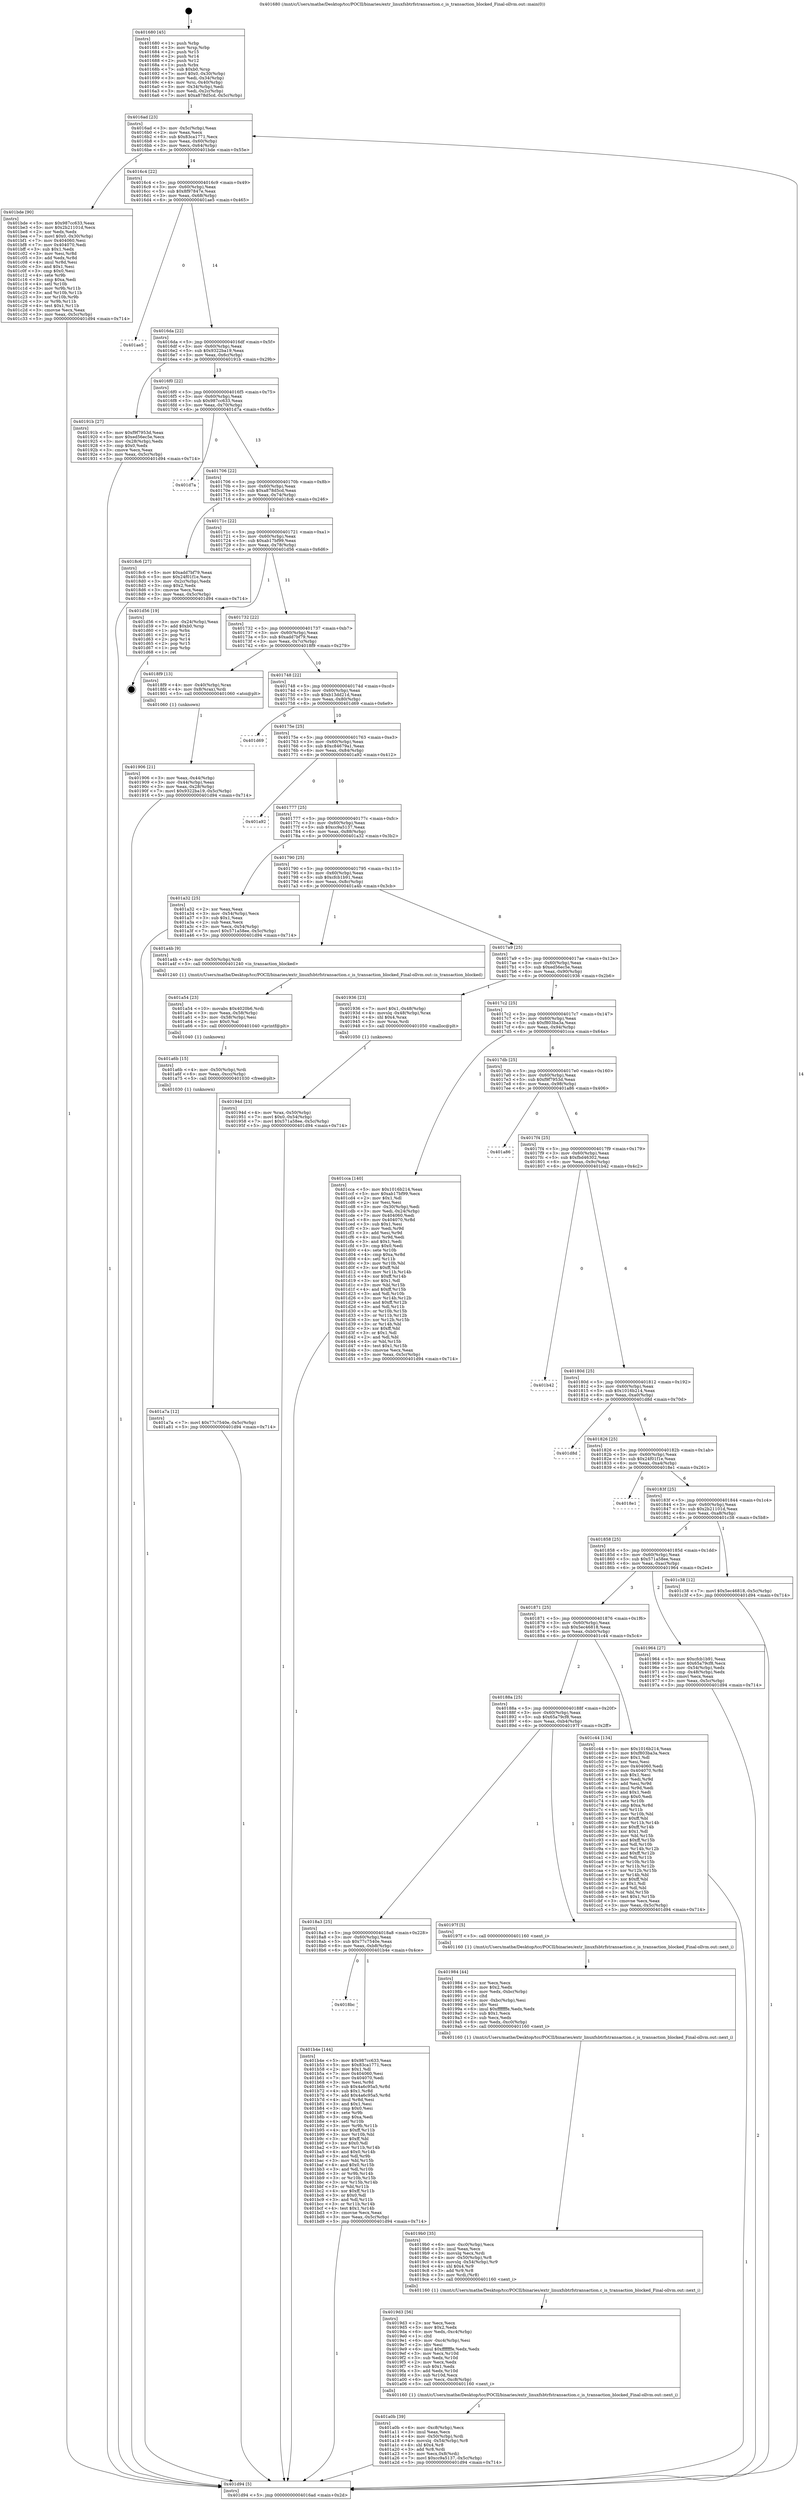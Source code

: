 digraph "0x401680" {
  label = "0x401680 (/mnt/c/Users/mathe/Desktop/tcc/POCII/binaries/extr_linuxfsbtrfstransaction.c_is_transaction_blocked_Final-ollvm.out::main(0))"
  labelloc = "t"
  node[shape=record]

  Entry [label="",width=0.3,height=0.3,shape=circle,fillcolor=black,style=filled]
  "0x4016ad" [label="{
     0x4016ad [23]\l
     | [instrs]\l
     &nbsp;&nbsp;0x4016ad \<+3\>: mov -0x5c(%rbp),%eax\l
     &nbsp;&nbsp;0x4016b0 \<+2\>: mov %eax,%ecx\l
     &nbsp;&nbsp;0x4016b2 \<+6\>: sub $0x83ca1771,%ecx\l
     &nbsp;&nbsp;0x4016b8 \<+3\>: mov %eax,-0x60(%rbp)\l
     &nbsp;&nbsp;0x4016bb \<+3\>: mov %ecx,-0x64(%rbp)\l
     &nbsp;&nbsp;0x4016be \<+6\>: je 0000000000401bde \<main+0x55e\>\l
  }"]
  "0x401bde" [label="{
     0x401bde [90]\l
     | [instrs]\l
     &nbsp;&nbsp;0x401bde \<+5\>: mov $0x987cc633,%eax\l
     &nbsp;&nbsp;0x401be3 \<+5\>: mov $0x2b21101d,%ecx\l
     &nbsp;&nbsp;0x401be8 \<+2\>: xor %edx,%edx\l
     &nbsp;&nbsp;0x401bea \<+7\>: movl $0x0,-0x30(%rbp)\l
     &nbsp;&nbsp;0x401bf1 \<+7\>: mov 0x404060,%esi\l
     &nbsp;&nbsp;0x401bf8 \<+7\>: mov 0x404070,%edi\l
     &nbsp;&nbsp;0x401bff \<+3\>: sub $0x1,%edx\l
     &nbsp;&nbsp;0x401c02 \<+3\>: mov %esi,%r8d\l
     &nbsp;&nbsp;0x401c05 \<+3\>: add %edx,%r8d\l
     &nbsp;&nbsp;0x401c08 \<+4\>: imul %r8d,%esi\l
     &nbsp;&nbsp;0x401c0c \<+3\>: and $0x1,%esi\l
     &nbsp;&nbsp;0x401c0f \<+3\>: cmp $0x0,%esi\l
     &nbsp;&nbsp;0x401c12 \<+4\>: sete %r9b\l
     &nbsp;&nbsp;0x401c16 \<+3\>: cmp $0xa,%edi\l
     &nbsp;&nbsp;0x401c19 \<+4\>: setl %r10b\l
     &nbsp;&nbsp;0x401c1d \<+3\>: mov %r9b,%r11b\l
     &nbsp;&nbsp;0x401c20 \<+3\>: and %r10b,%r11b\l
     &nbsp;&nbsp;0x401c23 \<+3\>: xor %r10b,%r9b\l
     &nbsp;&nbsp;0x401c26 \<+3\>: or %r9b,%r11b\l
     &nbsp;&nbsp;0x401c29 \<+4\>: test $0x1,%r11b\l
     &nbsp;&nbsp;0x401c2d \<+3\>: cmovne %ecx,%eax\l
     &nbsp;&nbsp;0x401c30 \<+3\>: mov %eax,-0x5c(%rbp)\l
     &nbsp;&nbsp;0x401c33 \<+5\>: jmp 0000000000401d94 \<main+0x714\>\l
  }"]
  "0x4016c4" [label="{
     0x4016c4 [22]\l
     | [instrs]\l
     &nbsp;&nbsp;0x4016c4 \<+5\>: jmp 00000000004016c9 \<main+0x49\>\l
     &nbsp;&nbsp;0x4016c9 \<+3\>: mov -0x60(%rbp),%eax\l
     &nbsp;&nbsp;0x4016cc \<+5\>: sub $0x8f97847e,%eax\l
     &nbsp;&nbsp;0x4016d1 \<+3\>: mov %eax,-0x68(%rbp)\l
     &nbsp;&nbsp;0x4016d4 \<+6\>: je 0000000000401ae5 \<main+0x465\>\l
  }"]
  Exit [label="",width=0.3,height=0.3,shape=circle,fillcolor=black,style=filled,peripheries=2]
  "0x401ae5" [label="{
     0x401ae5\l
  }", style=dashed]
  "0x4016da" [label="{
     0x4016da [22]\l
     | [instrs]\l
     &nbsp;&nbsp;0x4016da \<+5\>: jmp 00000000004016df \<main+0x5f\>\l
     &nbsp;&nbsp;0x4016df \<+3\>: mov -0x60(%rbp),%eax\l
     &nbsp;&nbsp;0x4016e2 \<+5\>: sub $0x9322ba19,%eax\l
     &nbsp;&nbsp;0x4016e7 \<+3\>: mov %eax,-0x6c(%rbp)\l
     &nbsp;&nbsp;0x4016ea \<+6\>: je 000000000040191b \<main+0x29b\>\l
  }"]
  "0x4018bc" [label="{
     0x4018bc\l
  }", style=dashed]
  "0x40191b" [label="{
     0x40191b [27]\l
     | [instrs]\l
     &nbsp;&nbsp;0x40191b \<+5\>: mov $0xf9f7953d,%eax\l
     &nbsp;&nbsp;0x401920 \<+5\>: mov $0xed56ec5e,%ecx\l
     &nbsp;&nbsp;0x401925 \<+3\>: mov -0x28(%rbp),%edx\l
     &nbsp;&nbsp;0x401928 \<+3\>: cmp $0x0,%edx\l
     &nbsp;&nbsp;0x40192b \<+3\>: cmove %ecx,%eax\l
     &nbsp;&nbsp;0x40192e \<+3\>: mov %eax,-0x5c(%rbp)\l
     &nbsp;&nbsp;0x401931 \<+5\>: jmp 0000000000401d94 \<main+0x714\>\l
  }"]
  "0x4016f0" [label="{
     0x4016f0 [22]\l
     | [instrs]\l
     &nbsp;&nbsp;0x4016f0 \<+5\>: jmp 00000000004016f5 \<main+0x75\>\l
     &nbsp;&nbsp;0x4016f5 \<+3\>: mov -0x60(%rbp),%eax\l
     &nbsp;&nbsp;0x4016f8 \<+5\>: sub $0x987cc633,%eax\l
     &nbsp;&nbsp;0x4016fd \<+3\>: mov %eax,-0x70(%rbp)\l
     &nbsp;&nbsp;0x401700 \<+6\>: je 0000000000401d7a \<main+0x6fa\>\l
  }"]
  "0x401b4e" [label="{
     0x401b4e [144]\l
     | [instrs]\l
     &nbsp;&nbsp;0x401b4e \<+5\>: mov $0x987cc633,%eax\l
     &nbsp;&nbsp;0x401b53 \<+5\>: mov $0x83ca1771,%ecx\l
     &nbsp;&nbsp;0x401b58 \<+2\>: mov $0x1,%dl\l
     &nbsp;&nbsp;0x401b5a \<+7\>: mov 0x404060,%esi\l
     &nbsp;&nbsp;0x401b61 \<+7\>: mov 0x404070,%edi\l
     &nbsp;&nbsp;0x401b68 \<+3\>: mov %esi,%r8d\l
     &nbsp;&nbsp;0x401b6b \<+7\>: sub $0x4a6c95a5,%r8d\l
     &nbsp;&nbsp;0x401b72 \<+4\>: sub $0x1,%r8d\l
     &nbsp;&nbsp;0x401b76 \<+7\>: add $0x4a6c95a5,%r8d\l
     &nbsp;&nbsp;0x401b7d \<+4\>: imul %r8d,%esi\l
     &nbsp;&nbsp;0x401b81 \<+3\>: and $0x1,%esi\l
     &nbsp;&nbsp;0x401b84 \<+3\>: cmp $0x0,%esi\l
     &nbsp;&nbsp;0x401b87 \<+4\>: sete %r9b\l
     &nbsp;&nbsp;0x401b8b \<+3\>: cmp $0xa,%edi\l
     &nbsp;&nbsp;0x401b8e \<+4\>: setl %r10b\l
     &nbsp;&nbsp;0x401b92 \<+3\>: mov %r9b,%r11b\l
     &nbsp;&nbsp;0x401b95 \<+4\>: xor $0xff,%r11b\l
     &nbsp;&nbsp;0x401b99 \<+3\>: mov %r10b,%bl\l
     &nbsp;&nbsp;0x401b9c \<+3\>: xor $0xff,%bl\l
     &nbsp;&nbsp;0x401b9f \<+3\>: xor $0x0,%dl\l
     &nbsp;&nbsp;0x401ba2 \<+3\>: mov %r11b,%r14b\l
     &nbsp;&nbsp;0x401ba5 \<+4\>: and $0x0,%r14b\l
     &nbsp;&nbsp;0x401ba9 \<+3\>: and %dl,%r9b\l
     &nbsp;&nbsp;0x401bac \<+3\>: mov %bl,%r15b\l
     &nbsp;&nbsp;0x401baf \<+4\>: and $0x0,%r15b\l
     &nbsp;&nbsp;0x401bb3 \<+3\>: and %dl,%r10b\l
     &nbsp;&nbsp;0x401bb6 \<+3\>: or %r9b,%r14b\l
     &nbsp;&nbsp;0x401bb9 \<+3\>: or %r10b,%r15b\l
     &nbsp;&nbsp;0x401bbc \<+3\>: xor %r15b,%r14b\l
     &nbsp;&nbsp;0x401bbf \<+3\>: or %bl,%r11b\l
     &nbsp;&nbsp;0x401bc2 \<+4\>: xor $0xff,%r11b\l
     &nbsp;&nbsp;0x401bc6 \<+3\>: or $0x0,%dl\l
     &nbsp;&nbsp;0x401bc9 \<+3\>: and %dl,%r11b\l
     &nbsp;&nbsp;0x401bcc \<+3\>: or %r11b,%r14b\l
     &nbsp;&nbsp;0x401bcf \<+4\>: test $0x1,%r14b\l
     &nbsp;&nbsp;0x401bd3 \<+3\>: cmovne %ecx,%eax\l
     &nbsp;&nbsp;0x401bd6 \<+3\>: mov %eax,-0x5c(%rbp)\l
     &nbsp;&nbsp;0x401bd9 \<+5\>: jmp 0000000000401d94 \<main+0x714\>\l
  }"]
  "0x401d7a" [label="{
     0x401d7a\l
  }", style=dashed]
  "0x401706" [label="{
     0x401706 [22]\l
     | [instrs]\l
     &nbsp;&nbsp;0x401706 \<+5\>: jmp 000000000040170b \<main+0x8b\>\l
     &nbsp;&nbsp;0x40170b \<+3\>: mov -0x60(%rbp),%eax\l
     &nbsp;&nbsp;0x40170e \<+5\>: sub $0xa878d5cd,%eax\l
     &nbsp;&nbsp;0x401713 \<+3\>: mov %eax,-0x74(%rbp)\l
     &nbsp;&nbsp;0x401716 \<+6\>: je 00000000004018c6 \<main+0x246\>\l
  }"]
  "0x401a7a" [label="{
     0x401a7a [12]\l
     | [instrs]\l
     &nbsp;&nbsp;0x401a7a \<+7\>: movl $0x77c7540e,-0x5c(%rbp)\l
     &nbsp;&nbsp;0x401a81 \<+5\>: jmp 0000000000401d94 \<main+0x714\>\l
  }"]
  "0x4018c6" [label="{
     0x4018c6 [27]\l
     | [instrs]\l
     &nbsp;&nbsp;0x4018c6 \<+5\>: mov $0xadd7bf79,%eax\l
     &nbsp;&nbsp;0x4018cb \<+5\>: mov $0x24f01f1e,%ecx\l
     &nbsp;&nbsp;0x4018d0 \<+3\>: mov -0x2c(%rbp),%edx\l
     &nbsp;&nbsp;0x4018d3 \<+3\>: cmp $0x2,%edx\l
     &nbsp;&nbsp;0x4018d6 \<+3\>: cmovne %ecx,%eax\l
     &nbsp;&nbsp;0x4018d9 \<+3\>: mov %eax,-0x5c(%rbp)\l
     &nbsp;&nbsp;0x4018dc \<+5\>: jmp 0000000000401d94 \<main+0x714\>\l
  }"]
  "0x40171c" [label="{
     0x40171c [22]\l
     | [instrs]\l
     &nbsp;&nbsp;0x40171c \<+5\>: jmp 0000000000401721 \<main+0xa1\>\l
     &nbsp;&nbsp;0x401721 \<+3\>: mov -0x60(%rbp),%eax\l
     &nbsp;&nbsp;0x401724 \<+5\>: sub $0xab17bf99,%eax\l
     &nbsp;&nbsp;0x401729 \<+3\>: mov %eax,-0x78(%rbp)\l
     &nbsp;&nbsp;0x40172c \<+6\>: je 0000000000401d56 \<main+0x6d6\>\l
  }"]
  "0x401d94" [label="{
     0x401d94 [5]\l
     | [instrs]\l
     &nbsp;&nbsp;0x401d94 \<+5\>: jmp 00000000004016ad \<main+0x2d\>\l
  }"]
  "0x401680" [label="{
     0x401680 [45]\l
     | [instrs]\l
     &nbsp;&nbsp;0x401680 \<+1\>: push %rbp\l
     &nbsp;&nbsp;0x401681 \<+3\>: mov %rsp,%rbp\l
     &nbsp;&nbsp;0x401684 \<+2\>: push %r15\l
     &nbsp;&nbsp;0x401686 \<+2\>: push %r14\l
     &nbsp;&nbsp;0x401688 \<+2\>: push %r12\l
     &nbsp;&nbsp;0x40168a \<+1\>: push %rbx\l
     &nbsp;&nbsp;0x40168b \<+7\>: sub $0xb0,%rsp\l
     &nbsp;&nbsp;0x401692 \<+7\>: movl $0x0,-0x30(%rbp)\l
     &nbsp;&nbsp;0x401699 \<+3\>: mov %edi,-0x34(%rbp)\l
     &nbsp;&nbsp;0x40169c \<+4\>: mov %rsi,-0x40(%rbp)\l
     &nbsp;&nbsp;0x4016a0 \<+3\>: mov -0x34(%rbp),%edi\l
     &nbsp;&nbsp;0x4016a3 \<+3\>: mov %edi,-0x2c(%rbp)\l
     &nbsp;&nbsp;0x4016a6 \<+7\>: movl $0xa878d5cd,-0x5c(%rbp)\l
  }"]
  "0x401a6b" [label="{
     0x401a6b [15]\l
     | [instrs]\l
     &nbsp;&nbsp;0x401a6b \<+4\>: mov -0x50(%rbp),%rdi\l
     &nbsp;&nbsp;0x401a6f \<+6\>: mov %eax,-0xcc(%rbp)\l
     &nbsp;&nbsp;0x401a75 \<+5\>: call 0000000000401030 \<free@plt\>\l
     | [calls]\l
     &nbsp;&nbsp;0x401030 \{1\} (unknown)\l
  }"]
  "0x401d56" [label="{
     0x401d56 [19]\l
     | [instrs]\l
     &nbsp;&nbsp;0x401d56 \<+3\>: mov -0x24(%rbp),%eax\l
     &nbsp;&nbsp;0x401d59 \<+7\>: add $0xb0,%rsp\l
     &nbsp;&nbsp;0x401d60 \<+1\>: pop %rbx\l
     &nbsp;&nbsp;0x401d61 \<+2\>: pop %r12\l
     &nbsp;&nbsp;0x401d63 \<+2\>: pop %r14\l
     &nbsp;&nbsp;0x401d65 \<+2\>: pop %r15\l
     &nbsp;&nbsp;0x401d67 \<+1\>: pop %rbp\l
     &nbsp;&nbsp;0x401d68 \<+1\>: ret\l
  }"]
  "0x401732" [label="{
     0x401732 [22]\l
     | [instrs]\l
     &nbsp;&nbsp;0x401732 \<+5\>: jmp 0000000000401737 \<main+0xb7\>\l
     &nbsp;&nbsp;0x401737 \<+3\>: mov -0x60(%rbp),%eax\l
     &nbsp;&nbsp;0x40173a \<+5\>: sub $0xadd7bf79,%eax\l
     &nbsp;&nbsp;0x40173f \<+3\>: mov %eax,-0x7c(%rbp)\l
     &nbsp;&nbsp;0x401742 \<+6\>: je 00000000004018f9 \<main+0x279\>\l
  }"]
  "0x401a54" [label="{
     0x401a54 [23]\l
     | [instrs]\l
     &nbsp;&nbsp;0x401a54 \<+10\>: movabs $0x4020b6,%rdi\l
     &nbsp;&nbsp;0x401a5e \<+3\>: mov %eax,-0x58(%rbp)\l
     &nbsp;&nbsp;0x401a61 \<+3\>: mov -0x58(%rbp),%esi\l
     &nbsp;&nbsp;0x401a64 \<+2\>: mov $0x0,%al\l
     &nbsp;&nbsp;0x401a66 \<+5\>: call 0000000000401040 \<printf@plt\>\l
     | [calls]\l
     &nbsp;&nbsp;0x401040 \{1\} (unknown)\l
  }"]
  "0x4018f9" [label="{
     0x4018f9 [13]\l
     | [instrs]\l
     &nbsp;&nbsp;0x4018f9 \<+4\>: mov -0x40(%rbp),%rax\l
     &nbsp;&nbsp;0x4018fd \<+4\>: mov 0x8(%rax),%rdi\l
     &nbsp;&nbsp;0x401901 \<+5\>: call 0000000000401060 \<atoi@plt\>\l
     | [calls]\l
     &nbsp;&nbsp;0x401060 \{1\} (unknown)\l
  }"]
  "0x401748" [label="{
     0x401748 [22]\l
     | [instrs]\l
     &nbsp;&nbsp;0x401748 \<+5\>: jmp 000000000040174d \<main+0xcd\>\l
     &nbsp;&nbsp;0x40174d \<+3\>: mov -0x60(%rbp),%eax\l
     &nbsp;&nbsp;0x401750 \<+5\>: sub $0xb13dd21d,%eax\l
     &nbsp;&nbsp;0x401755 \<+3\>: mov %eax,-0x80(%rbp)\l
     &nbsp;&nbsp;0x401758 \<+6\>: je 0000000000401d69 \<main+0x6e9\>\l
  }"]
  "0x401906" [label="{
     0x401906 [21]\l
     | [instrs]\l
     &nbsp;&nbsp;0x401906 \<+3\>: mov %eax,-0x44(%rbp)\l
     &nbsp;&nbsp;0x401909 \<+3\>: mov -0x44(%rbp),%eax\l
     &nbsp;&nbsp;0x40190c \<+3\>: mov %eax,-0x28(%rbp)\l
     &nbsp;&nbsp;0x40190f \<+7\>: movl $0x9322ba19,-0x5c(%rbp)\l
     &nbsp;&nbsp;0x401916 \<+5\>: jmp 0000000000401d94 \<main+0x714\>\l
  }"]
  "0x401a0b" [label="{
     0x401a0b [39]\l
     | [instrs]\l
     &nbsp;&nbsp;0x401a0b \<+6\>: mov -0xc8(%rbp),%ecx\l
     &nbsp;&nbsp;0x401a11 \<+3\>: imul %eax,%ecx\l
     &nbsp;&nbsp;0x401a14 \<+4\>: mov -0x50(%rbp),%rdi\l
     &nbsp;&nbsp;0x401a18 \<+4\>: movslq -0x54(%rbp),%r8\l
     &nbsp;&nbsp;0x401a1c \<+4\>: shl $0x4,%r8\l
     &nbsp;&nbsp;0x401a20 \<+3\>: add %r8,%rdi\l
     &nbsp;&nbsp;0x401a23 \<+3\>: mov %ecx,0x8(%rdi)\l
     &nbsp;&nbsp;0x401a26 \<+7\>: movl $0xcc9a5137,-0x5c(%rbp)\l
     &nbsp;&nbsp;0x401a2d \<+5\>: jmp 0000000000401d94 \<main+0x714\>\l
  }"]
  "0x401d69" [label="{
     0x401d69\l
  }", style=dashed]
  "0x40175e" [label="{
     0x40175e [25]\l
     | [instrs]\l
     &nbsp;&nbsp;0x40175e \<+5\>: jmp 0000000000401763 \<main+0xe3\>\l
     &nbsp;&nbsp;0x401763 \<+3\>: mov -0x60(%rbp),%eax\l
     &nbsp;&nbsp;0x401766 \<+5\>: sub $0xc84679a1,%eax\l
     &nbsp;&nbsp;0x40176b \<+6\>: mov %eax,-0x84(%rbp)\l
     &nbsp;&nbsp;0x401771 \<+6\>: je 0000000000401a92 \<main+0x412\>\l
  }"]
  "0x4019d3" [label="{
     0x4019d3 [56]\l
     | [instrs]\l
     &nbsp;&nbsp;0x4019d3 \<+2\>: xor %ecx,%ecx\l
     &nbsp;&nbsp;0x4019d5 \<+5\>: mov $0x2,%edx\l
     &nbsp;&nbsp;0x4019da \<+6\>: mov %edx,-0xc4(%rbp)\l
     &nbsp;&nbsp;0x4019e0 \<+1\>: cltd\l
     &nbsp;&nbsp;0x4019e1 \<+6\>: mov -0xc4(%rbp),%esi\l
     &nbsp;&nbsp;0x4019e7 \<+2\>: idiv %esi\l
     &nbsp;&nbsp;0x4019e9 \<+6\>: imul $0xfffffffe,%edx,%edx\l
     &nbsp;&nbsp;0x4019ef \<+3\>: mov %ecx,%r10d\l
     &nbsp;&nbsp;0x4019f2 \<+3\>: sub %edx,%r10d\l
     &nbsp;&nbsp;0x4019f5 \<+2\>: mov %ecx,%edx\l
     &nbsp;&nbsp;0x4019f7 \<+3\>: sub $0x1,%edx\l
     &nbsp;&nbsp;0x4019fa \<+3\>: add %edx,%r10d\l
     &nbsp;&nbsp;0x4019fd \<+3\>: sub %r10d,%ecx\l
     &nbsp;&nbsp;0x401a00 \<+6\>: mov %ecx,-0xc8(%rbp)\l
     &nbsp;&nbsp;0x401a06 \<+5\>: call 0000000000401160 \<next_i\>\l
     | [calls]\l
     &nbsp;&nbsp;0x401160 \{1\} (/mnt/c/Users/mathe/Desktop/tcc/POCII/binaries/extr_linuxfsbtrfstransaction.c_is_transaction_blocked_Final-ollvm.out::next_i)\l
  }"]
  "0x401a92" [label="{
     0x401a92\l
  }", style=dashed]
  "0x401777" [label="{
     0x401777 [25]\l
     | [instrs]\l
     &nbsp;&nbsp;0x401777 \<+5\>: jmp 000000000040177c \<main+0xfc\>\l
     &nbsp;&nbsp;0x40177c \<+3\>: mov -0x60(%rbp),%eax\l
     &nbsp;&nbsp;0x40177f \<+5\>: sub $0xcc9a5137,%eax\l
     &nbsp;&nbsp;0x401784 \<+6\>: mov %eax,-0x88(%rbp)\l
     &nbsp;&nbsp;0x40178a \<+6\>: je 0000000000401a32 \<main+0x3b2\>\l
  }"]
  "0x4019b0" [label="{
     0x4019b0 [35]\l
     | [instrs]\l
     &nbsp;&nbsp;0x4019b0 \<+6\>: mov -0xc0(%rbp),%ecx\l
     &nbsp;&nbsp;0x4019b6 \<+3\>: imul %eax,%ecx\l
     &nbsp;&nbsp;0x4019b9 \<+3\>: movslq %ecx,%rdi\l
     &nbsp;&nbsp;0x4019bc \<+4\>: mov -0x50(%rbp),%r8\l
     &nbsp;&nbsp;0x4019c0 \<+4\>: movslq -0x54(%rbp),%r9\l
     &nbsp;&nbsp;0x4019c4 \<+4\>: shl $0x4,%r9\l
     &nbsp;&nbsp;0x4019c8 \<+3\>: add %r9,%r8\l
     &nbsp;&nbsp;0x4019cb \<+3\>: mov %rdi,(%r8)\l
     &nbsp;&nbsp;0x4019ce \<+5\>: call 0000000000401160 \<next_i\>\l
     | [calls]\l
     &nbsp;&nbsp;0x401160 \{1\} (/mnt/c/Users/mathe/Desktop/tcc/POCII/binaries/extr_linuxfsbtrfstransaction.c_is_transaction_blocked_Final-ollvm.out::next_i)\l
  }"]
  "0x401a32" [label="{
     0x401a32 [25]\l
     | [instrs]\l
     &nbsp;&nbsp;0x401a32 \<+2\>: xor %eax,%eax\l
     &nbsp;&nbsp;0x401a34 \<+3\>: mov -0x54(%rbp),%ecx\l
     &nbsp;&nbsp;0x401a37 \<+3\>: sub $0x1,%eax\l
     &nbsp;&nbsp;0x401a3a \<+2\>: sub %eax,%ecx\l
     &nbsp;&nbsp;0x401a3c \<+3\>: mov %ecx,-0x54(%rbp)\l
     &nbsp;&nbsp;0x401a3f \<+7\>: movl $0x571a58ee,-0x5c(%rbp)\l
     &nbsp;&nbsp;0x401a46 \<+5\>: jmp 0000000000401d94 \<main+0x714\>\l
  }"]
  "0x401790" [label="{
     0x401790 [25]\l
     | [instrs]\l
     &nbsp;&nbsp;0x401790 \<+5\>: jmp 0000000000401795 \<main+0x115\>\l
     &nbsp;&nbsp;0x401795 \<+3\>: mov -0x60(%rbp),%eax\l
     &nbsp;&nbsp;0x401798 \<+5\>: sub $0xcfcb1b91,%eax\l
     &nbsp;&nbsp;0x40179d \<+6\>: mov %eax,-0x8c(%rbp)\l
     &nbsp;&nbsp;0x4017a3 \<+6\>: je 0000000000401a4b \<main+0x3cb\>\l
  }"]
  "0x401984" [label="{
     0x401984 [44]\l
     | [instrs]\l
     &nbsp;&nbsp;0x401984 \<+2\>: xor %ecx,%ecx\l
     &nbsp;&nbsp;0x401986 \<+5\>: mov $0x2,%edx\l
     &nbsp;&nbsp;0x40198b \<+6\>: mov %edx,-0xbc(%rbp)\l
     &nbsp;&nbsp;0x401991 \<+1\>: cltd\l
     &nbsp;&nbsp;0x401992 \<+6\>: mov -0xbc(%rbp),%esi\l
     &nbsp;&nbsp;0x401998 \<+2\>: idiv %esi\l
     &nbsp;&nbsp;0x40199a \<+6\>: imul $0xfffffffe,%edx,%edx\l
     &nbsp;&nbsp;0x4019a0 \<+3\>: sub $0x1,%ecx\l
     &nbsp;&nbsp;0x4019a3 \<+2\>: sub %ecx,%edx\l
     &nbsp;&nbsp;0x4019a5 \<+6\>: mov %edx,-0xc0(%rbp)\l
     &nbsp;&nbsp;0x4019ab \<+5\>: call 0000000000401160 \<next_i\>\l
     | [calls]\l
     &nbsp;&nbsp;0x401160 \{1\} (/mnt/c/Users/mathe/Desktop/tcc/POCII/binaries/extr_linuxfsbtrfstransaction.c_is_transaction_blocked_Final-ollvm.out::next_i)\l
  }"]
  "0x401a4b" [label="{
     0x401a4b [9]\l
     | [instrs]\l
     &nbsp;&nbsp;0x401a4b \<+4\>: mov -0x50(%rbp),%rdi\l
     &nbsp;&nbsp;0x401a4f \<+5\>: call 0000000000401240 \<is_transaction_blocked\>\l
     | [calls]\l
     &nbsp;&nbsp;0x401240 \{1\} (/mnt/c/Users/mathe/Desktop/tcc/POCII/binaries/extr_linuxfsbtrfstransaction.c_is_transaction_blocked_Final-ollvm.out::is_transaction_blocked)\l
  }"]
  "0x4017a9" [label="{
     0x4017a9 [25]\l
     | [instrs]\l
     &nbsp;&nbsp;0x4017a9 \<+5\>: jmp 00000000004017ae \<main+0x12e\>\l
     &nbsp;&nbsp;0x4017ae \<+3\>: mov -0x60(%rbp),%eax\l
     &nbsp;&nbsp;0x4017b1 \<+5\>: sub $0xed56ec5e,%eax\l
     &nbsp;&nbsp;0x4017b6 \<+6\>: mov %eax,-0x90(%rbp)\l
     &nbsp;&nbsp;0x4017bc \<+6\>: je 0000000000401936 \<main+0x2b6\>\l
  }"]
  "0x4018a3" [label="{
     0x4018a3 [25]\l
     | [instrs]\l
     &nbsp;&nbsp;0x4018a3 \<+5\>: jmp 00000000004018a8 \<main+0x228\>\l
     &nbsp;&nbsp;0x4018a8 \<+3\>: mov -0x60(%rbp),%eax\l
     &nbsp;&nbsp;0x4018ab \<+5\>: sub $0x77c7540e,%eax\l
     &nbsp;&nbsp;0x4018b0 \<+6\>: mov %eax,-0xb8(%rbp)\l
     &nbsp;&nbsp;0x4018b6 \<+6\>: je 0000000000401b4e \<main+0x4ce\>\l
  }"]
  "0x401936" [label="{
     0x401936 [23]\l
     | [instrs]\l
     &nbsp;&nbsp;0x401936 \<+7\>: movl $0x1,-0x48(%rbp)\l
     &nbsp;&nbsp;0x40193d \<+4\>: movslq -0x48(%rbp),%rax\l
     &nbsp;&nbsp;0x401941 \<+4\>: shl $0x4,%rax\l
     &nbsp;&nbsp;0x401945 \<+3\>: mov %rax,%rdi\l
     &nbsp;&nbsp;0x401948 \<+5\>: call 0000000000401050 \<malloc@plt\>\l
     | [calls]\l
     &nbsp;&nbsp;0x401050 \{1\} (unknown)\l
  }"]
  "0x4017c2" [label="{
     0x4017c2 [25]\l
     | [instrs]\l
     &nbsp;&nbsp;0x4017c2 \<+5\>: jmp 00000000004017c7 \<main+0x147\>\l
     &nbsp;&nbsp;0x4017c7 \<+3\>: mov -0x60(%rbp),%eax\l
     &nbsp;&nbsp;0x4017ca \<+5\>: sub $0xf803ba3a,%eax\l
     &nbsp;&nbsp;0x4017cf \<+6\>: mov %eax,-0x94(%rbp)\l
     &nbsp;&nbsp;0x4017d5 \<+6\>: je 0000000000401cca \<main+0x64a\>\l
  }"]
  "0x40194d" [label="{
     0x40194d [23]\l
     | [instrs]\l
     &nbsp;&nbsp;0x40194d \<+4\>: mov %rax,-0x50(%rbp)\l
     &nbsp;&nbsp;0x401951 \<+7\>: movl $0x0,-0x54(%rbp)\l
     &nbsp;&nbsp;0x401958 \<+7\>: movl $0x571a58ee,-0x5c(%rbp)\l
     &nbsp;&nbsp;0x40195f \<+5\>: jmp 0000000000401d94 \<main+0x714\>\l
  }"]
  "0x40197f" [label="{
     0x40197f [5]\l
     | [instrs]\l
     &nbsp;&nbsp;0x40197f \<+5\>: call 0000000000401160 \<next_i\>\l
     | [calls]\l
     &nbsp;&nbsp;0x401160 \{1\} (/mnt/c/Users/mathe/Desktop/tcc/POCII/binaries/extr_linuxfsbtrfstransaction.c_is_transaction_blocked_Final-ollvm.out::next_i)\l
  }"]
  "0x401cca" [label="{
     0x401cca [140]\l
     | [instrs]\l
     &nbsp;&nbsp;0x401cca \<+5\>: mov $0x1016b214,%eax\l
     &nbsp;&nbsp;0x401ccf \<+5\>: mov $0xab17bf99,%ecx\l
     &nbsp;&nbsp;0x401cd4 \<+2\>: mov $0x1,%dl\l
     &nbsp;&nbsp;0x401cd6 \<+2\>: xor %esi,%esi\l
     &nbsp;&nbsp;0x401cd8 \<+3\>: mov -0x30(%rbp),%edi\l
     &nbsp;&nbsp;0x401cdb \<+3\>: mov %edi,-0x24(%rbp)\l
     &nbsp;&nbsp;0x401cde \<+7\>: mov 0x404060,%edi\l
     &nbsp;&nbsp;0x401ce5 \<+8\>: mov 0x404070,%r8d\l
     &nbsp;&nbsp;0x401ced \<+3\>: sub $0x1,%esi\l
     &nbsp;&nbsp;0x401cf0 \<+3\>: mov %edi,%r9d\l
     &nbsp;&nbsp;0x401cf3 \<+3\>: add %esi,%r9d\l
     &nbsp;&nbsp;0x401cf6 \<+4\>: imul %r9d,%edi\l
     &nbsp;&nbsp;0x401cfa \<+3\>: and $0x1,%edi\l
     &nbsp;&nbsp;0x401cfd \<+3\>: cmp $0x0,%edi\l
     &nbsp;&nbsp;0x401d00 \<+4\>: sete %r10b\l
     &nbsp;&nbsp;0x401d04 \<+4\>: cmp $0xa,%r8d\l
     &nbsp;&nbsp;0x401d08 \<+4\>: setl %r11b\l
     &nbsp;&nbsp;0x401d0c \<+3\>: mov %r10b,%bl\l
     &nbsp;&nbsp;0x401d0f \<+3\>: xor $0xff,%bl\l
     &nbsp;&nbsp;0x401d12 \<+3\>: mov %r11b,%r14b\l
     &nbsp;&nbsp;0x401d15 \<+4\>: xor $0xff,%r14b\l
     &nbsp;&nbsp;0x401d19 \<+3\>: xor $0x1,%dl\l
     &nbsp;&nbsp;0x401d1c \<+3\>: mov %bl,%r15b\l
     &nbsp;&nbsp;0x401d1f \<+4\>: and $0xff,%r15b\l
     &nbsp;&nbsp;0x401d23 \<+3\>: and %dl,%r10b\l
     &nbsp;&nbsp;0x401d26 \<+3\>: mov %r14b,%r12b\l
     &nbsp;&nbsp;0x401d29 \<+4\>: and $0xff,%r12b\l
     &nbsp;&nbsp;0x401d2d \<+3\>: and %dl,%r11b\l
     &nbsp;&nbsp;0x401d30 \<+3\>: or %r10b,%r15b\l
     &nbsp;&nbsp;0x401d33 \<+3\>: or %r11b,%r12b\l
     &nbsp;&nbsp;0x401d36 \<+3\>: xor %r12b,%r15b\l
     &nbsp;&nbsp;0x401d39 \<+3\>: or %r14b,%bl\l
     &nbsp;&nbsp;0x401d3c \<+3\>: xor $0xff,%bl\l
     &nbsp;&nbsp;0x401d3f \<+3\>: or $0x1,%dl\l
     &nbsp;&nbsp;0x401d42 \<+2\>: and %dl,%bl\l
     &nbsp;&nbsp;0x401d44 \<+3\>: or %bl,%r15b\l
     &nbsp;&nbsp;0x401d47 \<+4\>: test $0x1,%r15b\l
     &nbsp;&nbsp;0x401d4b \<+3\>: cmovne %ecx,%eax\l
     &nbsp;&nbsp;0x401d4e \<+3\>: mov %eax,-0x5c(%rbp)\l
     &nbsp;&nbsp;0x401d51 \<+5\>: jmp 0000000000401d94 \<main+0x714\>\l
  }"]
  "0x4017db" [label="{
     0x4017db [25]\l
     | [instrs]\l
     &nbsp;&nbsp;0x4017db \<+5\>: jmp 00000000004017e0 \<main+0x160\>\l
     &nbsp;&nbsp;0x4017e0 \<+3\>: mov -0x60(%rbp),%eax\l
     &nbsp;&nbsp;0x4017e3 \<+5\>: sub $0xf9f7953d,%eax\l
     &nbsp;&nbsp;0x4017e8 \<+6\>: mov %eax,-0x98(%rbp)\l
     &nbsp;&nbsp;0x4017ee \<+6\>: je 0000000000401a86 \<main+0x406\>\l
  }"]
  "0x40188a" [label="{
     0x40188a [25]\l
     | [instrs]\l
     &nbsp;&nbsp;0x40188a \<+5\>: jmp 000000000040188f \<main+0x20f\>\l
     &nbsp;&nbsp;0x40188f \<+3\>: mov -0x60(%rbp),%eax\l
     &nbsp;&nbsp;0x401892 \<+5\>: sub $0x65a79cf8,%eax\l
     &nbsp;&nbsp;0x401897 \<+6\>: mov %eax,-0xb4(%rbp)\l
     &nbsp;&nbsp;0x40189d \<+6\>: je 000000000040197f \<main+0x2ff\>\l
  }"]
  "0x401a86" [label="{
     0x401a86\l
  }", style=dashed]
  "0x4017f4" [label="{
     0x4017f4 [25]\l
     | [instrs]\l
     &nbsp;&nbsp;0x4017f4 \<+5\>: jmp 00000000004017f9 \<main+0x179\>\l
     &nbsp;&nbsp;0x4017f9 \<+3\>: mov -0x60(%rbp),%eax\l
     &nbsp;&nbsp;0x4017fc \<+5\>: sub $0xfbd46302,%eax\l
     &nbsp;&nbsp;0x401801 \<+6\>: mov %eax,-0x9c(%rbp)\l
     &nbsp;&nbsp;0x401807 \<+6\>: je 0000000000401b42 \<main+0x4c2\>\l
  }"]
  "0x401c44" [label="{
     0x401c44 [134]\l
     | [instrs]\l
     &nbsp;&nbsp;0x401c44 \<+5\>: mov $0x1016b214,%eax\l
     &nbsp;&nbsp;0x401c49 \<+5\>: mov $0xf803ba3a,%ecx\l
     &nbsp;&nbsp;0x401c4e \<+2\>: mov $0x1,%dl\l
     &nbsp;&nbsp;0x401c50 \<+2\>: xor %esi,%esi\l
     &nbsp;&nbsp;0x401c52 \<+7\>: mov 0x404060,%edi\l
     &nbsp;&nbsp;0x401c59 \<+8\>: mov 0x404070,%r8d\l
     &nbsp;&nbsp;0x401c61 \<+3\>: sub $0x1,%esi\l
     &nbsp;&nbsp;0x401c64 \<+3\>: mov %edi,%r9d\l
     &nbsp;&nbsp;0x401c67 \<+3\>: add %esi,%r9d\l
     &nbsp;&nbsp;0x401c6a \<+4\>: imul %r9d,%edi\l
     &nbsp;&nbsp;0x401c6e \<+3\>: and $0x1,%edi\l
     &nbsp;&nbsp;0x401c71 \<+3\>: cmp $0x0,%edi\l
     &nbsp;&nbsp;0x401c74 \<+4\>: sete %r10b\l
     &nbsp;&nbsp;0x401c78 \<+4\>: cmp $0xa,%r8d\l
     &nbsp;&nbsp;0x401c7c \<+4\>: setl %r11b\l
     &nbsp;&nbsp;0x401c80 \<+3\>: mov %r10b,%bl\l
     &nbsp;&nbsp;0x401c83 \<+3\>: xor $0xff,%bl\l
     &nbsp;&nbsp;0x401c86 \<+3\>: mov %r11b,%r14b\l
     &nbsp;&nbsp;0x401c89 \<+4\>: xor $0xff,%r14b\l
     &nbsp;&nbsp;0x401c8d \<+3\>: xor $0x1,%dl\l
     &nbsp;&nbsp;0x401c90 \<+3\>: mov %bl,%r15b\l
     &nbsp;&nbsp;0x401c93 \<+4\>: and $0xff,%r15b\l
     &nbsp;&nbsp;0x401c97 \<+3\>: and %dl,%r10b\l
     &nbsp;&nbsp;0x401c9a \<+3\>: mov %r14b,%r12b\l
     &nbsp;&nbsp;0x401c9d \<+4\>: and $0xff,%r12b\l
     &nbsp;&nbsp;0x401ca1 \<+3\>: and %dl,%r11b\l
     &nbsp;&nbsp;0x401ca4 \<+3\>: or %r10b,%r15b\l
     &nbsp;&nbsp;0x401ca7 \<+3\>: or %r11b,%r12b\l
     &nbsp;&nbsp;0x401caa \<+3\>: xor %r12b,%r15b\l
     &nbsp;&nbsp;0x401cad \<+3\>: or %r14b,%bl\l
     &nbsp;&nbsp;0x401cb0 \<+3\>: xor $0xff,%bl\l
     &nbsp;&nbsp;0x401cb3 \<+3\>: or $0x1,%dl\l
     &nbsp;&nbsp;0x401cb6 \<+2\>: and %dl,%bl\l
     &nbsp;&nbsp;0x401cb8 \<+3\>: or %bl,%r15b\l
     &nbsp;&nbsp;0x401cbb \<+4\>: test $0x1,%r15b\l
     &nbsp;&nbsp;0x401cbf \<+3\>: cmovne %ecx,%eax\l
     &nbsp;&nbsp;0x401cc2 \<+3\>: mov %eax,-0x5c(%rbp)\l
     &nbsp;&nbsp;0x401cc5 \<+5\>: jmp 0000000000401d94 \<main+0x714\>\l
  }"]
  "0x401b42" [label="{
     0x401b42\l
  }", style=dashed]
  "0x40180d" [label="{
     0x40180d [25]\l
     | [instrs]\l
     &nbsp;&nbsp;0x40180d \<+5\>: jmp 0000000000401812 \<main+0x192\>\l
     &nbsp;&nbsp;0x401812 \<+3\>: mov -0x60(%rbp),%eax\l
     &nbsp;&nbsp;0x401815 \<+5\>: sub $0x1016b214,%eax\l
     &nbsp;&nbsp;0x40181a \<+6\>: mov %eax,-0xa0(%rbp)\l
     &nbsp;&nbsp;0x401820 \<+6\>: je 0000000000401d8d \<main+0x70d\>\l
  }"]
  "0x401871" [label="{
     0x401871 [25]\l
     | [instrs]\l
     &nbsp;&nbsp;0x401871 \<+5\>: jmp 0000000000401876 \<main+0x1f6\>\l
     &nbsp;&nbsp;0x401876 \<+3\>: mov -0x60(%rbp),%eax\l
     &nbsp;&nbsp;0x401879 \<+5\>: sub $0x5ec46818,%eax\l
     &nbsp;&nbsp;0x40187e \<+6\>: mov %eax,-0xb0(%rbp)\l
     &nbsp;&nbsp;0x401884 \<+6\>: je 0000000000401c44 \<main+0x5c4\>\l
  }"]
  "0x401d8d" [label="{
     0x401d8d\l
  }", style=dashed]
  "0x401826" [label="{
     0x401826 [25]\l
     | [instrs]\l
     &nbsp;&nbsp;0x401826 \<+5\>: jmp 000000000040182b \<main+0x1ab\>\l
     &nbsp;&nbsp;0x40182b \<+3\>: mov -0x60(%rbp),%eax\l
     &nbsp;&nbsp;0x40182e \<+5\>: sub $0x24f01f1e,%eax\l
     &nbsp;&nbsp;0x401833 \<+6\>: mov %eax,-0xa4(%rbp)\l
     &nbsp;&nbsp;0x401839 \<+6\>: je 00000000004018e1 \<main+0x261\>\l
  }"]
  "0x401964" [label="{
     0x401964 [27]\l
     | [instrs]\l
     &nbsp;&nbsp;0x401964 \<+5\>: mov $0xcfcb1b91,%eax\l
     &nbsp;&nbsp;0x401969 \<+5\>: mov $0x65a79cf8,%ecx\l
     &nbsp;&nbsp;0x40196e \<+3\>: mov -0x54(%rbp),%edx\l
     &nbsp;&nbsp;0x401971 \<+3\>: cmp -0x48(%rbp),%edx\l
     &nbsp;&nbsp;0x401974 \<+3\>: cmovl %ecx,%eax\l
     &nbsp;&nbsp;0x401977 \<+3\>: mov %eax,-0x5c(%rbp)\l
     &nbsp;&nbsp;0x40197a \<+5\>: jmp 0000000000401d94 \<main+0x714\>\l
  }"]
  "0x4018e1" [label="{
     0x4018e1\l
  }", style=dashed]
  "0x40183f" [label="{
     0x40183f [25]\l
     | [instrs]\l
     &nbsp;&nbsp;0x40183f \<+5\>: jmp 0000000000401844 \<main+0x1c4\>\l
     &nbsp;&nbsp;0x401844 \<+3\>: mov -0x60(%rbp),%eax\l
     &nbsp;&nbsp;0x401847 \<+5\>: sub $0x2b21101d,%eax\l
     &nbsp;&nbsp;0x40184c \<+6\>: mov %eax,-0xa8(%rbp)\l
     &nbsp;&nbsp;0x401852 \<+6\>: je 0000000000401c38 \<main+0x5b8\>\l
  }"]
  "0x401858" [label="{
     0x401858 [25]\l
     | [instrs]\l
     &nbsp;&nbsp;0x401858 \<+5\>: jmp 000000000040185d \<main+0x1dd\>\l
     &nbsp;&nbsp;0x40185d \<+3\>: mov -0x60(%rbp),%eax\l
     &nbsp;&nbsp;0x401860 \<+5\>: sub $0x571a58ee,%eax\l
     &nbsp;&nbsp;0x401865 \<+6\>: mov %eax,-0xac(%rbp)\l
     &nbsp;&nbsp;0x40186b \<+6\>: je 0000000000401964 \<main+0x2e4\>\l
  }"]
  "0x401c38" [label="{
     0x401c38 [12]\l
     | [instrs]\l
     &nbsp;&nbsp;0x401c38 \<+7\>: movl $0x5ec46818,-0x5c(%rbp)\l
     &nbsp;&nbsp;0x401c3f \<+5\>: jmp 0000000000401d94 \<main+0x714\>\l
  }"]
  Entry -> "0x401680" [label=" 1"]
  "0x4016ad" -> "0x401bde" [label=" 1"]
  "0x4016ad" -> "0x4016c4" [label=" 14"]
  "0x401d56" -> Exit [label=" 1"]
  "0x4016c4" -> "0x401ae5" [label=" 0"]
  "0x4016c4" -> "0x4016da" [label=" 14"]
  "0x401cca" -> "0x401d94" [label=" 1"]
  "0x4016da" -> "0x40191b" [label=" 1"]
  "0x4016da" -> "0x4016f0" [label=" 13"]
  "0x401c44" -> "0x401d94" [label=" 1"]
  "0x4016f0" -> "0x401d7a" [label=" 0"]
  "0x4016f0" -> "0x401706" [label=" 13"]
  "0x401c38" -> "0x401d94" [label=" 1"]
  "0x401706" -> "0x4018c6" [label=" 1"]
  "0x401706" -> "0x40171c" [label=" 12"]
  "0x4018c6" -> "0x401d94" [label=" 1"]
  "0x401680" -> "0x4016ad" [label=" 1"]
  "0x401d94" -> "0x4016ad" [label=" 14"]
  "0x401b4e" -> "0x401d94" [label=" 1"]
  "0x40171c" -> "0x401d56" [label=" 1"]
  "0x40171c" -> "0x401732" [label=" 11"]
  "0x4018a3" -> "0x4018bc" [label=" 0"]
  "0x401732" -> "0x4018f9" [label=" 1"]
  "0x401732" -> "0x401748" [label=" 10"]
  "0x4018f9" -> "0x401906" [label=" 1"]
  "0x401906" -> "0x401d94" [label=" 1"]
  "0x40191b" -> "0x401d94" [label=" 1"]
  "0x4018a3" -> "0x401b4e" [label=" 1"]
  "0x401748" -> "0x401d69" [label=" 0"]
  "0x401748" -> "0x40175e" [label=" 10"]
  "0x401bde" -> "0x401d94" [label=" 1"]
  "0x40175e" -> "0x401a92" [label=" 0"]
  "0x40175e" -> "0x401777" [label=" 10"]
  "0x401a7a" -> "0x401d94" [label=" 1"]
  "0x401777" -> "0x401a32" [label=" 1"]
  "0x401777" -> "0x401790" [label=" 9"]
  "0x401a6b" -> "0x401a7a" [label=" 1"]
  "0x401790" -> "0x401a4b" [label=" 1"]
  "0x401790" -> "0x4017a9" [label=" 8"]
  "0x401a54" -> "0x401a6b" [label=" 1"]
  "0x4017a9" -> "0x401936" [label=" 1"]
  "0x4017a9" -> "0x4017c2" [label=" 7"]
  "0x401936" -> "0x40194d" [label=" 1"]
  "0x40194d" -> "0x401d94" [label=" 1"]
  "0x401a4b" -> "0x401a54" [label=" 1"]
  "0x4017c2" -> "0x401cca" [label=" 1"]
  "0x4017c2" -> "0x4017db" [label=" 6"]
  "0x401a32" -> "0x401d94" [label=" 1"]
  "0x4017db" -> "0x401a86" [label=" 0"]
  "0x4017db" -> "0x4017f4" [label=" 6"]
  "0x4019d3" -> "0x401a0b" [label=" 1"]
  "0x4017f4" -> "0x401b42" [label=" 0"]
  "0x4017f4" -> "0x40180d" [label=" 6"]
  "0x4019b0" -> "0x4019d3" [label=" 1"]
  "0x40180d" -> "0x401d8d" [label=" 0"]
  "0x40180d" -> "0x401826" [label=" 6"]
  "0x40197f" -> "0x401984" [label=" 1"]
  "0x401826" -> "0x4018e1" [label=" 0"]
  "0x401826" -> "0x40183f" [label=" 6"]
  "0x40188a" -> "0x4018a3" [label=" 1"]
  "0x40183f" -> "0x401c38" [label=" 1"]
  "0x40183f" -> "0x401858" [label=" 5"]
  "0x40188a" -> "0x40197f" [label=" 1"]
  "0x401858" -> "0x401964" [label=" 2"]
  "0x401858" -> "0x401871" [label=" 3"]
  "0x401964" -> "0x401d94" [label=" 2"]
  "0x401984" -> "0x4019b0" [label=" 1"]
  "0x401871" -> "0x401c44" [label=" 1"]
  "0x401871" -> "0x40188a" [label=" 2"]
  "0x401a0b" -> "0x401d94" [label=" 1"]
}
